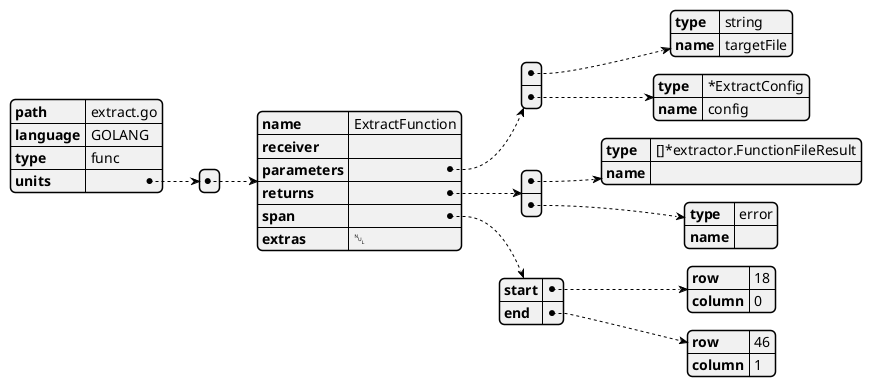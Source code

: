 @startjson
{
  "path": "extract.go",
  "language": "GOLANG",
  "type": "func",
  "units": [
    {
      "name": "ExtractFunction",
      "receiver": "",
      "parameters": [
        {
          "type": "string",
          "name": "targetFile"
        },
        {
          "type": "*ExtractConfig",
          "name": "config"
        }
      ],
      "returns": [
        {
          "type": "[]*extractor.FunctionFileResult",
          "name": ""
        },
        {
          "type": "error",
          "name": ""
        }
      ],
      "span": {
        "start": {
          "row": 18,
          "column": 0
        },
        "end": {
          "row": 46,
          "column": 1
        }
      },
      "extras": null
    }
  ]
}
@endjson
